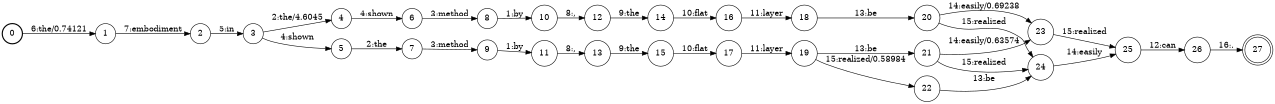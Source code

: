 digraph FST {
rankdir = LR;
size = "8.5,11";
label = "";
center = 1;
orientation = Portrait;
ranksep = "0.4";
nodesep = "0.25";
0 [label = "0", shape = circle, style = bold, fontsize = 14]
	0 -> 1 [label = "6:the/0.74121", fontsize = 14];
1 [label = "1", shape = circle, style = solid, fontsize = 14]
	1 -> 2 [label = "7:embodiment", fontsize = 14];
2 [label = "2", shape = circle, style = solid, fontsize = 14]
	2 -> 3 [label = "5:in", fontsize = 14];
3 [label = "3", shape = circle, style = solid, fontsize = 14]
	3 -> 5 [label = "4:shown", fontsize = 14];
	3 -> 4 [label = "2:the/4.6045", fontsize = 14];
4 [label = "4", shape = circle, style = solid, fontsize = 14]
	4 -> 6 [label = "4:shown", fontsize = 14];
5 [label = "5", shape = circle, style = solid, fontsize = 14]
	5 -> 7 [label = "2:the", fontsize = 14];
6 [label = "6", shape = circle, style = solid, fontsize = 14]
	6 -> 8 [label = "3:method", fontsize = 14];
7 [label = "7", shape = circle, style = solid, fontsize = 14]
	7 -> 9 [label = "3:method", fontsize = 14];
8 [label = "8", shape = circle, style = solid, fontsize = 14]
	8 -> 10 [label = "1:by", fontsize = 14];
9 [label = "9", shape = circle, style = solid, fontsize = 14]
	9 -> 11 [label = "1:by", fontsize = 14];
10 [label = "10", shape = circle, style = solid, fontsize = 14]
	10 -> 12 [label = "8:,", fontsize = 14];
11 [label = "11", shape = circle, style = solid, fontsize = 14]
	11 -> 13 [label = "8:,", fontsize = 14];
12 [label = "12", shape = circle, style = solid, fontsize = 14]
	12 -> 14 [label = "9:the", fontsize = 14];
13 [label = "13", shape = circle, style = solid, fontsize = 14]
	13 -> 15 [label = "9:the", fontsize = 14];
14 [label = "14", shape = circle, style = solid, fontsize = 14]
	14 -> 16 [label = "10:flat", fontsize = 14];
15 [label = "15", shape = circle, style = solid, fontsize = 14]
	15 -> 17 [label = "10:flat", fontsize = 14];
16 [label = "16", shape = circle, style = solid, fontsize = 14]
	16 -> 18 [label = "11:layer", fontsize = 14];
17 [label = "17", shape = circle, style = solid, fontsize = 14]
	17 -> 19 [label = "11:layer", fontsize = 14];
18 [label = "18", shape = circle, style = solid, fontsize = 14]
	18 -> 20 [label = "13:be", fontsize = 14];
19 [label = "19", shape = circle, style = solid, fontsize = 14]
	19 -> 21 [label = "13:be", fontsize = 14];
	19 -> 22 [label = "15:realized/0.58984", fontsize = 14];
20 [label = "20", shape = circle, style = solid, fontsize = 14]
	20 -> 23 [label = "14:easily/0.69238", fontsize = 14];
	20 -> 24 [label = "15:realized", fontsize = 14];
21 [label = "21", shape = circle, style = solid, fontsize = 14]
	21 -> 23 [label = "14:easily/0.63574", fontsize = 14];
	21 -> 24 [label = "15:realized", fontsize = 14];
22 [label = "22", shape = circle, style = solid, fontsize = 14]
	22 -> 24 [label = "13:be", fontsize = 14];
23 [label = "23", shape = circle, style = solid, fontsize = 14]
	23 -> 25 [label = "15:realized", fontsize = 14];
24 [label = "24", shape = circle, style = solid, fontsize = 14]
	24 -> 25 [label = "14:easily", fontsize = 14];
25 [label = "25", shape = circle, style = solid, fontsize = 14]
	25 -> 26 [label = "12:can", fontsize = 14];
26 [label = "26", shape = circle, style = solid, fontsize = 14]
	26 -> 27 [label = "16:.", fontsize = 14];
27 [label = "27", shape = doublecircle, style = solid, fontsize = 14]
}

